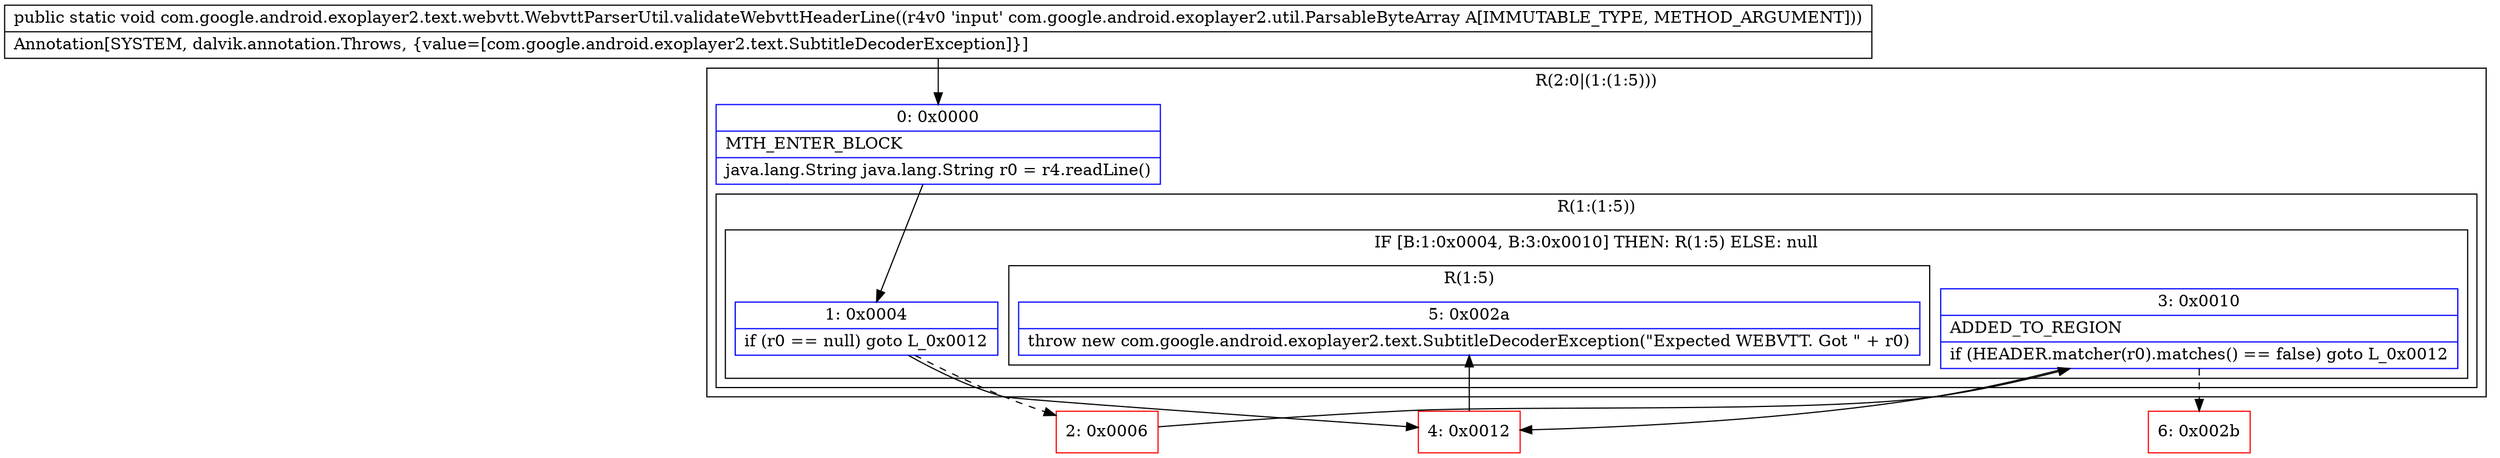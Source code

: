 digraph "CFG forcom.google.android.exoplayer2.text.webvtt.WebvttParserUtil.validateWebvttHeaderLine(Lcom\/google\/android\/exoplayer2\/util\/ParsableByteArray;)V" {
subgraph cluster_Region_1489930644 {
label = "R(2:0|(1:(1:5)))";
node [shape=record,color=blue];
Node_0 [shape=record,label="{0\:\ 0x0000|MTH_ENTER_BLOCK\l|java.lang.String java.lang.String r0 = r4.readLine()\l}"];
subgraph cluster_Region_2117942201 {
label = "R(1:(1:5))";
node [shape=record,color=blue];
subgraph cluster_IfRegion_37165150 {
label = "IF [B:1:0x0004, B:3:0x0010] THEN: R(1:5) ELSE: null";
node [shape=record,color=blue];
Node_1 [shape=record,label="{1\:\ 0x0004|if (r0 == null) goto L_0x0012\l}"];
Node_3 [shape=record,label="{3\:\ 0x0010|ADDED_TO_REGION\l|if (HEADER.matcher(r0).matches() == false) goto L_0x0012\l}"];
subgraph cluster_Region_1928446160 {
label = "R(1:5)";
node [shape=record,color=blue];
Node_5 [shape=record,label="{5\:\ 0x002a|throw new com.google.android.exoplayer2.text.SubtitleDecoderException(\"Expected WEBVTT. Got \" + r0)\l}"];
}
}
}
}
Node_2 [shape=record,color=red,label="{2\:\ 0x0006}"];
Node_4 [shape=record,color=red,label="{4\:\ 0x0012}"];
Node_6 [shape=record,color=red,label="{6\:\ 0x002b}"];
MethodNode[shape=record,label="{public static void com.google.android.exoplayer2.text.webvtt.WebvttParserUtil.validateWebvttHeaderLine((r4v0 'input' com.google.android.exoplayer2.util.ParsableByteArray A[IMMUTABLE_TYPE, METHOD_ARGUMENT]))  | Annotation[SYSTEM, dalvik.annotation.Throws, \{value=[com.google.android.exoplayer2.text.SubtitleDecoderException]\}]\l}"];
MethodNode -> Node_0;
Node_0 -> Node_1;
Node_1 -> Node_2[style=dashed];
Node_1 -> Node_4;
Node_3 -> Node_4;
Node_3 -> Node_6[style=dashed];
Node_2 -> Node_3;
Node_4 -> Node_5;
}

